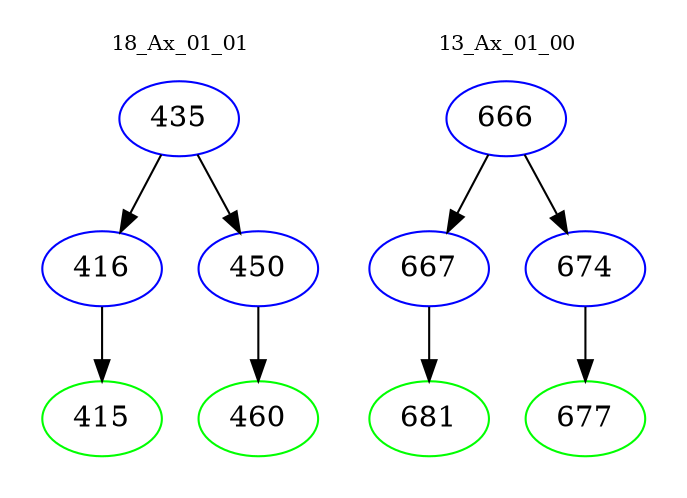 digraph{
subgraph cluster_0 {
color = white
label = "18_Ax_01_01";
fontsize=10;
T0_435 [label="435", color="blue"]
T0_435 -> T0_416 [color="black"]
T0_416 [label="416", color="blue"]
T0_416 -> T0_415 [color="black"]
T0_415 [label="415", color="green"]
T0_435 -> T0_450 [color="black"]
T0_450 [label="450", color="blue"]
T0_450 -> T0_460 [color="black"]
T0_460 [label="460", color="green"]
}
subgraph cluster_1 {
color = white
label = "13_Ax_01_00";
fontsize=10;
T1_666 [label="666", color="blue"]
T1_666 -> T1_667 [color="black"]
T1_667 [label="667", color="blue"]
T1_667 -> T1_681 [color="black"]
T1_681 [label="681", color="green"]
T1_666 -> T1_674 [color="black"]
T1_674 [label="674", color="blue"]
T1_674 -> T1_677 [color="black"]
T1_677 [label="677", color="green"]
}
}

